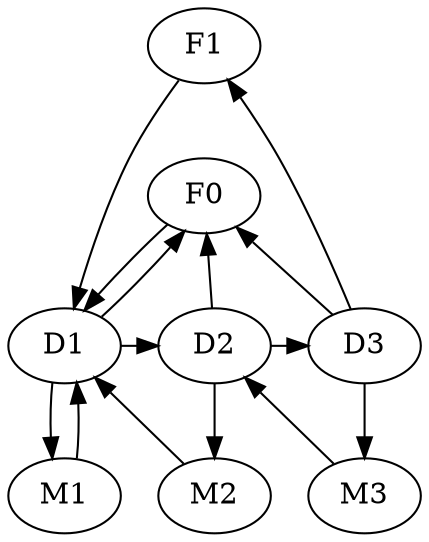 digraph pmodel {
rankdir="TB";
compount=true;


rank=same;{7[label="F1"];}
0[label="F0"];

rank=same; {1[label="M1"];2[label="M2"];3[label="M3"];}
rank=same; {4[label="D1"];5[label="D2"];6[label="D3"];}

0 -> 4[label=""];
7 -> 4[label=""];

1 -> 4[label=""];
2 -> 4[label=""];
3 -> 5[label=""];

4 -> 0[label=""];
4 -> 1[label=""];
4 -> 5[label=""];
5 -> 0[label=""];
5 -> 2[label=""];
5 -> 6[label=""];
6 -> 0[label=""];
6 -> 3[label=""];
6 -> 7[label=""];

7->0[style=invis];

}
